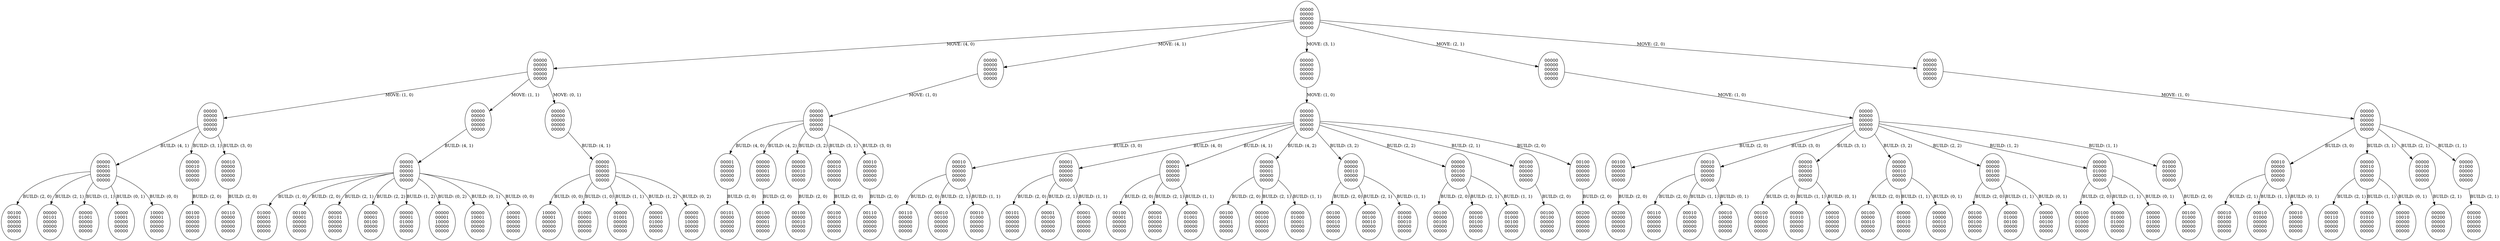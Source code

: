 digraph mytree{
P [label="00000\n00000\n00000\n00000\n00000\n"]
P->PA [label="MOVE: (4, 0)"]
PA [label="00000\n00000\n00000\n00000\n00000\n"]
PA->PAA [label="MOVE: (1, 0)"]
PAA [label="00000\n00000\n00000\n00000\n00000\n"]
PAA->PAAB [label="BUILD: (4, 1)"]
PAAB [label="00000\n00001\n00000\n00000\n00000\n"]
PAAB->PAABB [label="BUILD: (2, 0)"]
PAABB [label="00100\n00001\n00000\n00000\n00000\nPAABB\n0"]
PAABB [label="00100\n00001\n00000\n00000\n00000\n"]
PAAB->PAABD [label="BUILD: (2, 1)"]
PAABD [label="00000\n00101\n00000\n00000\n00000\nPAABD\n0"]
PAABD [label="00000\n00101\n00000\n00000\n00000\n"]
PAAB->PAABF [label="BUILD: (1, 1)"]
PAABF [label="00000\n01001\n00000\n00000\n00000\nPAABF\n0"]
PAABF [label="00000\n01001\n00000\n00000\n00000\n"]
PAAB->PAABH [label="BUILD: (0, 1)"]
PAABH [label="00000\n10001\n00000\n00000\n00000\nPAABH\n0"]
PAABH [label="00000\n10001\n00000\n00000\n00000\n"]
PAAB->PAABJ [label="BUILD: (0, 0)"]
PAABJ [label="10000\n00001\n00000\n00000\n00000\nPAABJ\n0"]
PAABJ [label="10000\n00001\n00000\n00000\n00000\n"]
PAA->PAAD [label="BUILD: (3, 1)"]
PAAD [label="00000\n00010\n00000\n00000\n00000\n"]
PAAD->PAADB [label="BUILD: (2, 0)"]
PAADB [label="00100\n00010\n00000\n00000\n00000\nPAADB\n0"]
PAADB [label="00100\n00010\n00000\n00000\n00000\n"]
PAA->PAAF [label="BUILD: (3, 0)"]
PAAF [label="00010\n00000\n00000\n00000\n00000\n"]
PAAF->PAAFB [label="BUILD: (2, 0)"]
PAAFB [label="00110\n00000\n00000\n00000\n00000\nPAAFB\n0"]
PAAFB [label="00110\n00000\n00000\n00000\n00000\n"]
PA->PAC [label="MOVE: (1, 1)"]
PAC [label="00000\n00000\n00000\n00000\n00000\n"]
PAC->PACB [label="BUILD: (4, 1)"]
PACB [label="00000\n00001\n00000\n00000\n00000\n"]
PACB->PACBB [label="BUILD: (1, 0)"]
PACBB [label="01000\n00001\n00000\n00000\n00000\nPACBB\n0"]
PACBB [label="01000\n00001\n00000\n00000\n00000\n"]
PACB->PACBD [label="BUILD: (2, 0)"]
PACBD [label="00100\n00001\n00000\n00000\n00000\nPACBD\n0"]
PACBD [label="00100\n00001\n00000\n00000\n00000\n"]
PACB->PACBF [label="BUILD: (2, 1)"]
PACBF [label="00000\n00101\n00000\n00000\n00000\nPACBF\n0"]
PACBF [label="00000\n00101\n00000\n00000\n00000\n"]
PACB->PACBH [label="BUILD: (2, 2)"]
PACBH [label="00000\n00001\n00100\n00000\n00000\nPACBH\n0"]
PACBH [label="00000\n00001\n00100\n00000\n00000\n"]
PACB->PACBJ [label="BUILD: (1, 2)"]
PACBJ [label="00000\n00001\n01000\n00000\n00000\nPACBJ\n0"]
PACBJ [label="00000\n00001\n01000\n00000\n00000\n"]
PACB->PACBL [label="BUILD: (0, 2)"]
PACBL [label="00000\n00001\n10000\n00000\n00000\nPACBL\n0"]
PACBL [label="00000\n00001\n10000\n00000\n00000\n"]
PACB->PACBN [label="BUILD: (0, 1)"]
PACBN [label="00000\n10001\n00000\n00000\n00000\nPACBN\n0"]
PACBN [label="00000\n10001\n00000\n00000\n00000\n"]
PACB->PACBP [label="BUILD: (0, 0)"]
PACBP [label="10000\n00001\n00000\n00000\n00000\nPACBP\n0"]
PACBP [label="10000\n00001\n00000\n00000\n00000\n"]
PA->PAE [label="MOVE: (0, 1)"]
PAE [label="00000\n00000\n00000\n00000\n00000\n"]
PAE->PAEB [label="BUILD: (4, 1)"]
PAEB [label="00000\n00001\n00000\n00000\n00000\n"]
PAEB->PAEBB [label="BUILD: (0, 0)"]
PAEBB [label="10000\n00001\n00000\n00000\n00000\nPAEBB\n0"]
PAEBB [label="10000\n00001\n00000\n00000\n00000\n"]
PAEB->PAEBD [label="BUILD: (1, 0)"]
PAEBD [label="01000\n00001\n00000\n00000\n00000\nPAEBD\n0"]
PAEBD [label="01000\n00001\n00000\n00000\n00000\n"]
PAEB->PAEBF [label="BUILD: (1, 1)"]
PAEBF [label="00000\n01001\n00000\n00000\n00000\nPAEBF\n0"]
PAEBF [label="00000\n01001\n00000\n00000\n00000\n"]
PAEB->PAEBH [label="BUILD: (1, 2)"]
PAEBH [label="00000\n00001\n01000\n00000\n00000\nPAEBH\n0"]
PAEBH [label="00000\n00001\n01000\n00000\n00000\n"]
PAEB->PAEBJ [label="BUILD: (0, 2)"]
PAEBJ [label="00000\n00001\n10000\n00000\n00000\nPAEBJ\n0"]
PAEBJ [label="00000\n00001\n10000\n00000\n00000\n"]
P->PC [label="MOVE: (4, 1)"]
PC [label="00000\n00000\n00000\n00000\n00000\n"]
PC->PCA [label="MOVE: (1, 0)"]
PCA [label="00000\n00000\n00000\n00000\n00000\n"]
PCA->PCAB [label="BUILD: (4, 0)"]
PCAB [label="00001\n00000\n00000\n00000\n00000\n"]
PCAB->PCABB [label="BUILD: (2, 0)"]
PCABB [label="00101\n00000\n00000\n00000\n00000\nPCABB\n0"]
PCABB [label="00101\n00000\n00000\n00000\n00000\n"]
PCA->PCAD [label="BUILD: (4, 2)"]
PCAD [label="00000\n00000\n00001\n00000\n00000\n"]
PCAD->PCADB [label="BUILD: (2, 0)"]
PCADB [label="00100\n00000\n00001\n00000\n00000\nPCADB\n0"]
PCADB [label="00100\n00000\n00001\n00000\n00000\n"]
PCA->PCAF [label="BUILD: (3, 2)"]
PCAF [label="00000\n00000\n00010\n00000\n00000\n"]
PCAF->PCAFB [label="BUILD: (2, 0)"]
PCAFB [label="00100\n00000\n00010\n00000\n00000\nPCAFB\n0"]
PCAFB [label="00100\n00000\n00010\n00000\n00000\n"]
PCA->PCAH [label="BUILD: (3, 1)"]
PCAH [label="00000\n00010\n00000\n00000\n00000\n"]
PCAH->PCAHB [label="BUILD: (2, 0)"]
PCAHB [label="00100\n00010\n00000\n00000\n00000\nPCAHB\n0"]
PCAHB [label="00100\n00010\n00000\n00000\n00000\n"]
PCA->PCAJ [label="BUILD: (3, 0)"]
PCAJ [label="00010\n00000\n00000\n00000\n00000\n"]
PCAJ->PCAJB [label="BUILD: (2, 0)"]
PCAJB [label="00110\n00000\n00000\n00000\n00000\nPCAJB\n0"]
PCAJB [label="00110\n00000\n00000\n00000\n00000\n"]
P->PE [label="MOVE: (3, 1)"]
PE [label="00000\n00000\n00000\n00000\n00000\n"]
PE->PEA [label="MOVE: (1, 0)"]
PEA [label="00000\n00000\n00000\n00000\n00000\n"]
PEA->PEAB [label="BUILD: (3, 0)"]
PEAB [label="00010\n00000\n00000\n00000\n00000\n"]
PEAB->PEABB [label="BUILD: (2, 0)"]
PEABB [label="00110\n00000\n00000\n00000\n00000\nPEABB\n200"]
PEABB [label="00110\n00000\n00000\n00000\n00000\n"]
PEAB->PEABD [label="BUILD: (2, 1)"]
PEABD [label="00010\n00100\n00000\n00000\n00000\nPEABD\n200"]
PEABD [label="00010\n00100\n00000\n00000\n00000\n"]
PEAB->PEABF [label="BUILD: (1, 1)"]
PEABF [label="00010\n01000\n00000\n00000\n00000\nPEABF\n0"]
PEABF [label="00010\n01000\n00000\n00000\n00000\n"]
PEA->PEAD [label="BUILD: (4, 0)"]
PEAD [label="00001\n00000\n00000\n00000\n00000\n"]
PEAD->PEADB [label="BUILD: (2, 0)"]
PEADB [label="00101\n00000\n00000\n00000\n00000\nPEADB\n200"]
PEADB [label="00101\n00000\n00000\n00000\n00000\n"]
PEAD->PEADD [label="BUILD: (2, 1)"]
PEADD [label="00001\n00100\n00000\n00000\n00000\nPEADD\n200"]
PEADD [label="00001\n00100\n00000\n00000\n00000\n"]
PEAD->PEADF [label="BUILD: (1, 1)"]
PEADF [label="00001\n01000\n00000\n00000\n00000\nPEADF\n0"]
PEADF [label="00001\n01000\n00000\n00000\n00000\n"]
PEA->PEAF [label="BUILD: (4, 1)"]
PEAF [label="00000\n00001\n00000\n00000\n00000\n"]
PEAF->PEAFB [label="BUILD: (2, 0)"]
PEAFB [label="00100\n00001\n00000\n00000\n00000\nPEAFB\n200"]
PEAFB [label="00100\n00001\n00000\n00000\n00000\n"]
PEAF->PEAFD [label="BUILD: (2, 1)"]
PEAFD [label="00000\n00101\n00000\n00000\n00000\nPEAFD\n200"]
PEAFD [label="00000\n00101\n00000\n00000\n00000\n"]
PEAF->PEAFF [label="BUILD: (1, 1)"]
PEAFF [label="00000\n01001\n00000\n00000\n00000\nPEAFF\n0"]
PEAFF [label="00000\n01001\n00000\n00000\n00000\n"]
PEA->PEAH [label="BUILD: (4, 2)"]
PEAH [label="00000\n00000\n00001\n00000\n00000\n"]
PEAH->PEAHB [label="BUILD: (2, 0)"]
PEAHB [label="00100\n00000\n00001\n00000\n00000\nPEAHB\n200"]
PEAHB [label="00100\n00000\n00001\n00000\n00000\n"]
PEAH->PEAHD [label="BUILD: (2, 1)"]
PEAHD [label="00000\n00100\n00001\n00000\n00000\nPEAHD\n200"]
PEAHD [label="00000\n00100\n00001\n00000\n00000\n"]
PEAH->PEAHF [label="BUILD: (1, 1)"]
PEAHF [label="00000\n01000\n00001\n00000\n00000\nPEAHF\n0"]
PEAHF [label="00000\n01000\n00001\n00000\n00000\n"]
PEA->PEAJ [label="BUILD: (3, 2)"]
PEAJ [label="00000\n00000\n00010\n00000\n00000\n"]
PEAJ->PEAJB [label="BUILD: (2, 0)"]
PEAJB [label="00100\n00000\n00010\n00000\n00000\nPEAJB\n200"]
PEAJB [label="00100\n00000\n00010\n00000\n00000\n"]
PEAJ->PEAJD [label="BUILD: (2, 1)"]
PEAJD [label="00000\n00100\n00010\n00000\n00000\nPEAJD\n200"]
PEAJD [label="00000\n00100\n00010\n00000\n00000\n"]
PEAJ->PEAJF [label="BUILD: (1, 1)"]
PEAJF [label="00000\n01000\n00010\n00000\n00000\nPEAJF\n0"]
PEAJF [label="00000\n01000\n00010\n00000\n00000\n"]
PEA->PEAL [label="BUILD: (2, 2)"]
PEAL [label="00000\n00000\n00100\n00000\n00000\n"]
PEAL->PEALB [label="BUILD: (2, 0)"]
PEALB [label="00100\n00000\n00100\n00000\n00000\nPEALB\n200"]
PEALB [label="00100\n00000\n00100\n00000\n00000\n"]
PEAL->PEALD [label="BUILD: (2, 1)"]
PEALD [label="00000\n00100\n00100\n00000\n00000\nPEALD\n200"]
PEALD [label="00000\n00100\n00100\n00000\n00000\n"]
PEAL->PEALF [label="BUILD: (1, 1)"]
PEALF [label="00000\n01000\n00100\n00000\n00000\nPEALF\n0"]
PEALF [label="00000\n01000\n00100\n00000\n00000\n"]
PEA->PEAN [label="BUILD: (2, 1)"]
PEAN [label="00000\n00100\n00000\n00000\n00000\n"]
PEAN->PEANB [label="BUILD: (2, 0)"]
PEANB [label="00100\n00100\n00000\n00000\n00000\nPEANB\n0"]
PEANB [label="00100\n00100\n00000\n00000\n00000\n"]
PEA->PEAP [label="BUILD: (2, 0)"]
PEAP [label="00100\n00000\n00000\n00000\n00000\n"]
PEAP->PEAPB [label="BUILD: (2, 0)"]
PEAPB [label="00200\n00000\n00000\n00000\n00000\nPEAPB\n0"]
PEAPB [label="00200\n00000\n00000\n00000\n00000\n"]
P->PG [label="MOVE: (2, 1)"]
PG [label="00000\n00000\n00000\n00000\n00000\n"]
PG->PGA [label="MOVE: (1, 0)"]
PGA [label="00000\n00000\n00000\n00000\n00000\n"]
PGA->PGAB [label="BUILD: (2, 0)"]
PGAB [label="00100\n00000\n00000\n00000\n00000\n"]
PGAB->PGABB [label="BUILD: (2, 0)"]
PGABB [label="00200\n00000\n00000\n00000\n00000\nPGABB\n0"]
PGABB [label="00200\n00000\n00000\n00000\n00000\n"]
PGA->PGAD [label="BUILD: (3, 0)"]
PGAD [label="00010\n00000\n00000\n00000\n00000\n"]
PGAD->PGADB [label="BUILD: (2, 0)"]
PGADB [label="00110\n00000\n00000\n00000\n00000\nPGADB\n200"]
PGADB [label="00110\n00000\n00000\n00000\n00000\n"]
PGAD->PGADD [label="BUILD: (1, 1)"]
PGADD [label="00010\n01000\n00000\n00000\n00000\nPGADD\n200"]
PGADD [label="00010\n01000\n00000\n00000\n00000\n"]
PGAD->PGADF [label="BUILD: (0, 1)"]
PGADF [label="00010\n10000\n00000\n00000\n00000\nPGADF\n0"]
PGADF [label="00010\n10000\n00000\n00000\n00000\n"]
PGA->PGAF [label="BUILD: (3, 1)"]
PGAF [label="00000\n00010\n00000\n00000\n00000\n"]
PGAF->PGAFB [label="BUILD: (2, 0)"]
PGAFB [label="00100\n00010\n00000\n00000\n00000\nPGAFB\n200"]
PGAFB [label="00100\n00010\n00000\n00000\n00000\n"]
PGAF->PGAFD [label="BUILD: (1, 1)"]
PGAFD [label="00000\n01010\n00000\n00000\n00000\nPGAFD\n200"]
PGAFD [label="00000\n01010\n00000\n00000\n00000\n"]
PGAF->PGAFF [label="BUILD: (0, 1)"]
PGAFF [label="00000\n10010\n00000\n00000\n00000\nPGAFF\n0"]
PGAFF [label="00000\n10010\n00000\n00000\n00000\n"]
PGA->PGAH [label="BUILD: (3, 2)"]
PGAH [label="00000\n00000\n00010\n00000\n00000\n"]
PGAH->PGAHB [label="BUILD: (2, 0)"]
PGAHB [label="00100\n00000\n00010\n00000\n00000\nPGAHB\n200"]
PGAHB [label="00100\n00000\n00010\n00000\n00000\n"]
PGAH->PGAHD [label="BUILD: (1, 1)"]
PGAHD [label="00000\n01000\n00010\n00000\n00000\nPGAHD\n200"]
PGAHD [label="00000\n01000\n00010\n00000\n00000\n"]
PGAH->PGAHF [label="BUILD: (0, 1)"]
PGAHF [label="00000\n10000\n00010\n00000\n00000\nPGAHF\n0"]
PGAHF [label="00000\n10000\n00010\n00000\n00000\n"]
PGA->PGAJ [label="BUILD: (2, 2)"]
PGAJ [label="00000\n00000\n00100\n00000\n00000\n"]
PGAJ->PGAJB [label="BUILD: (2, 0)"]
PGAJB [label="00100\n00000\n00100\n00000\n00000\nPGAJB\n200"]
PGAJB [label="00100\n00000\n00100\n00000\n00000\n"]
PGAJ->PGAJD [label="BUILD: (1, 1)"]
PGAJD [label="00000\n01000\n00100\n00000\n00000\nPGAJD\n200"]
PGAJD [label="00000\n01000\n00100\n00000\n00000\n"]
PGAJ->PGAJF [label="BUILD: (0, 1)"]
PGAJF [label="00000\n10000\n00100\n00000\n00000\nPGAJF\n0"]
PGAJF [label="00000\n10000\n00100\n00000\n00000\n"]
PGA->PGAL [label="BUILD: (1, 2)"]
PGAL [label="00000\n00000\n01000\n00000\n00000\n"]
PGAL->PGALB [label="BUILD: (2, 0)"]
PGALB [label="00100\n00000\n01000\n00000\n00000\nPGALB\n200"]
PGALB [label="00100\n00000\n01000\n00000\n00000\n"]
PGAL->PGALD [label="BUILD: (1, 1)"]
PGALD [label="00000\n01000\n01000\n00000\n00000\nPGALD\n200"]
PGALD [label="00000\n01000\n01000\n00000\n00000\n"]
PGAL->PGALF [label="BUILD: (0, 1)"]
PGALF [label="00000\n10000\n01000\n00000\n00000\nPGALF\n0"]
PGALF [label="00000\n10000\n01000\n00000\n00000\n"]
PGA->PGAN [label="BUILD: (1, 1)"]
PGAN [label="00000\n01000\n00000\n00000\n00000\n"]
PGAN->PGANB [label="BUILD: (2, 0)"]
PGANB [label="00100\n01000\n00000\n00000\n00000\nPGANB\n0"]
PGANB [label="00100\n01000\n00000\n00000\n00000\n"]
P->PI [label="MOVE: (2, 0)"]
PI [label="00000\n00000\n00000\n00000\n00000\n"]
PI->PIA [label="MOVE: (1, 0)"]
PIA [label="00000\n00000\n00000\n00000\n00000\n"]
PIA->PIAB [label="BUILD: (3, 0)"]
PIAB [label="00010\n00000\n00000\n00000\n00000\n"]
PIAB->PIABB [label="BUILD: (2, 1)"]
PIABB [label="00010\n00100\n00000\n00000\n00000\nPIABB\n200"]
PIABB [label="00010\n00100\n00000\n00000\n00000\n"]
PIAB->PIABD [label="BUILD: (1, 1)"]
PIABD [label="00010\n01000\n00000\n00000\n00000\nPIABD\n200"]
PIABD [label="00010\n01000\n00000\n00000\n00000\n"]
PIAB->PIABF [label="BUILD: (0, 1)"]
PIABF [label="00010\n10000\n00000\n00000\n00000\nPIABF\n0"]
PIABF [label="00010\n10000\n00000\n00000\n00000\n"]
PIA->PIAD [label="BUILD: (3, 1)"]
PIAD [label="00000\n00010\n00000\n00000\n00000\n"]
PIAD->PIADB [label="BUILD: (2, 1)"]
PIADB [label="00000\n00110\n00000\n00000\n00000\nPIADB\n200"]
PIADB [label="00000\n00110\n00000\n00000\n00000\n"]
PIAD->PIADD [label="BUILD: (1, 1)"]
PIADD [label="00000\n01010\n00000\n00000\n00000\nPIADD\n200"]
PIADD [label="00000\n01010\n00000\n00000\n00000\n"]
PIAD->PIADF [label="BUILD: (0, 1)"]
PIADF [label="00000\n10010\n00000\n00000\n00000\nPIADF\n0"]
PIADF [label="00000\n10010\n00000\n00000\n00000\n"]
PIA->PIAF [label="BUILD: (2, 1)"]
PIAF [label="00000\n00100\n00000\n00000\n00000\n"]
PIAF->PIAFB [label="BUILD: (2, 1)"]
PIAFB [label="00000\n00200\n00000\n00000\n00000\nPIAFB\n0"]
PIAFB [label="00000\n00200\n00000\n00000\n00000\n"]
PIA->PIAH [label="BUILD: (1, 1)"]
PIAH [label="00000\n01000\n00000\n00000\n00000\n"]
PIAH->PIAHB [label="BUILD: (2, 1)"]
PIAHB [label="00000\n01100\n00000\n00000\n00000\nPIAHB\n0"]
PIAHB [label="00000\n01100\n00000\n00000\n00000\n"]
}